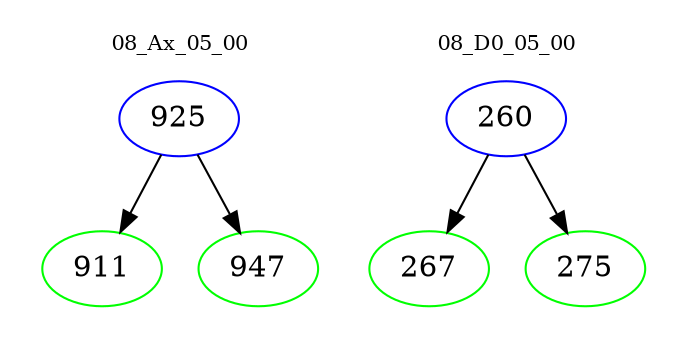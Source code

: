 digraph{
subgraph cluster_0 {
color = white
label = "08_Ax_05_00";
fontsize=10;
T0_925 [label="925", color="blue"]
T0_925 -> T0_911 [color="black"]
T0_911 [label="911", color="green"]
T0_925 -> T0_947 [color="black"]
T0_947 [label="947", color="green"]
}
subgraph cluster_1 {
color = white
label = "08_D0_05_00";
fontsize=10;
T1_260 [label="260", color="blue"]
T1_260 -> T1_267 [color="black"]
T1_267 [label="267", color="green"]
T1_260 -> T1_275 [color="black"]
T1_275 [label="275", color="green"]
}
}
